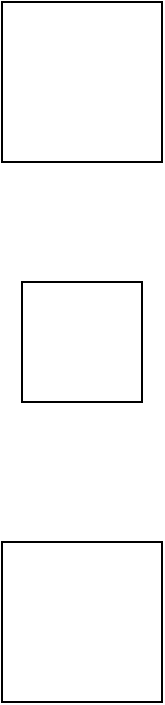<mxfile version="14.7.0" type="github">
  <diagram id="JiDC-wCwQEAlLpPEnV7n" name="Page-1">
    <mxGraphModel dx="1388" dy="754" grid="1" gridSize="10" guides="1" tooltips="1" connect="1" arrows="1" fold="1" page="1" pageScale="1" pageWidth="827" pageHeight="1169" math="0" shadow="0">
      <root>
        <mxCell id="0" />
        <mxCell id="1" parent="0" />
        <mxCell id="bwrTzcqRVCQtfXUB_IuM-1" value="" style="whiteSpace=wrap;html=1;aspect=fixed;" vertex="1" parent="1">
          <mxGeometry x="374" y="120" width="80" height="80" as="geometry" />
        </mxCell>
        <mxCell id="bwrTzcqRVCQtfXUB_IuM-2" value="" style="whiteSpace=wrap;html=1;aspect=fixed;" vertex="1" parent="1">
          <mxGeometry x="384" y="260" width="60" height="60" as="geometry" />
        </mxCell>
        <mxCell id="bwrTzcqRVCQtfXUB_IuM-3" value="" style="whiteSpace=wrap;html=1;aspect=fixed;" vertex="1" parent="1">
          <mxGeometry x="374" y="390" width="80" height="80" as="geometry" />
        </mxCell>
      </root>
    </mxGraphModel>
  </diagram>
</mxfile>
